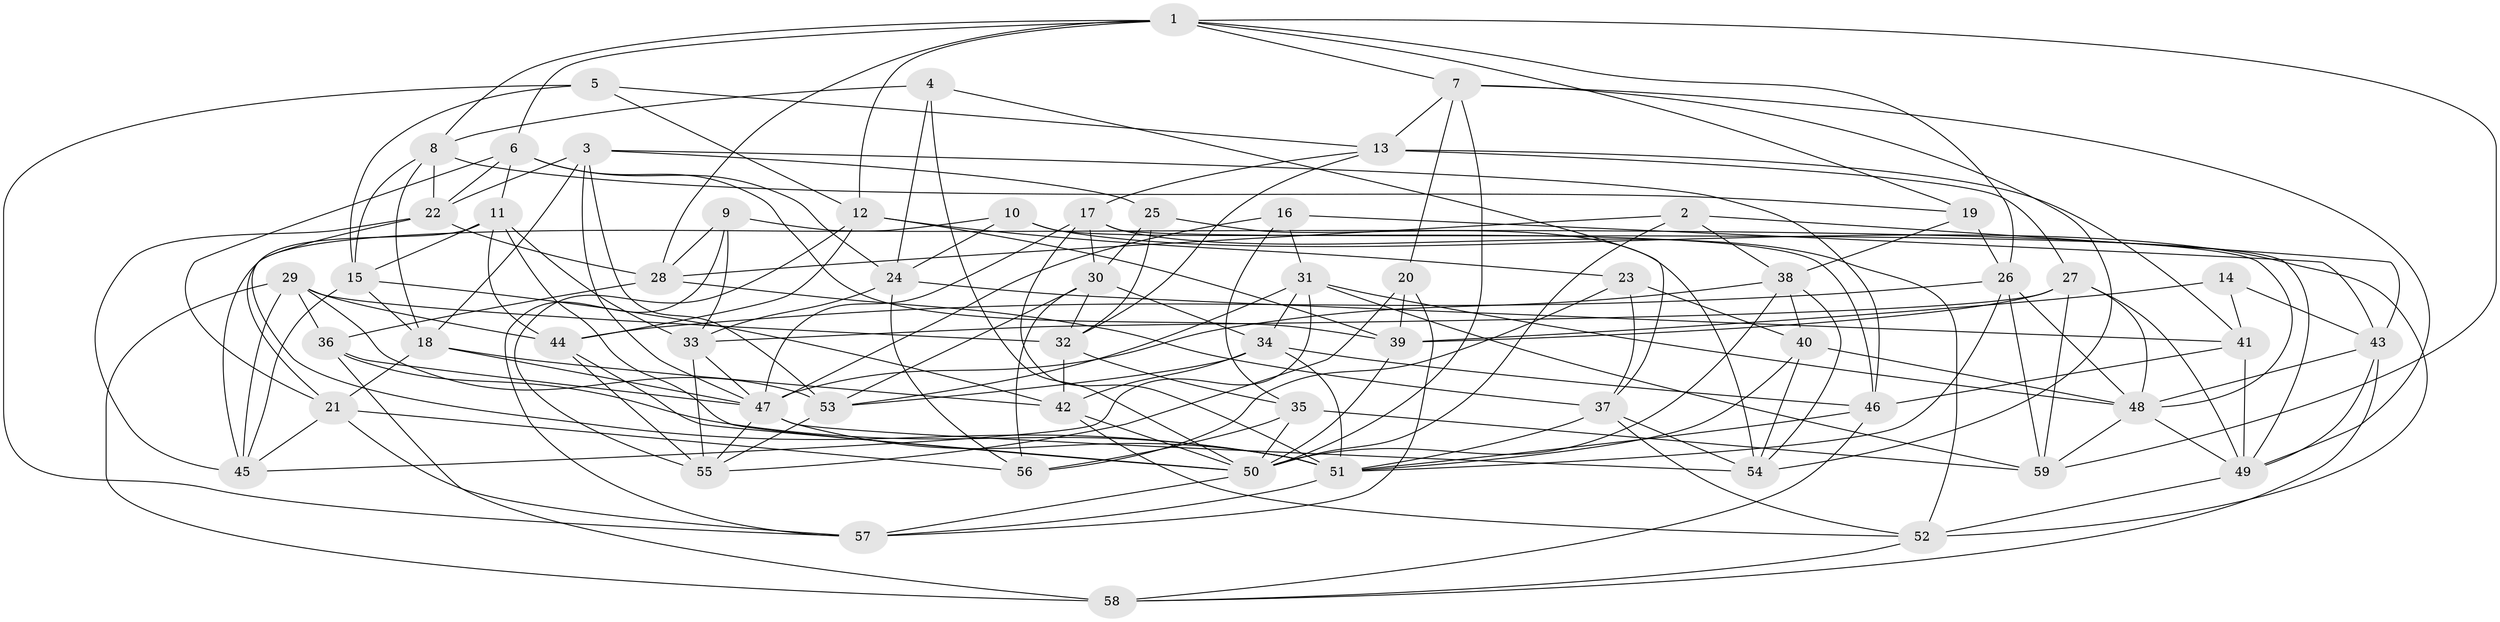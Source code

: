 // original degree distribution, {4: 1.0}
// Generated by graph-tools (version 1.1) at 2025/26/03/09/25 03:26:55]
// undirected, 59 vertices, 171 edges
graph export_dot {
graph [start="1"]
  node [color=gray90,style=filled];
  1;
  2;
  3;
  4;
  5;
  6;
  7;
  8;
  9;
  10;
  11;
  12;
  13;
  14;
  15;
  16;
  17;
  18;
  19;
  20;
  21;
  22;
  23;
  24;
  25;
  26;
  27;
  28;
  29;
  30;
  31;
  32;
  33;
  34;
  35;
  36;
  37;
  38;
  39;
  40;
  41;
  42;
  43;
  44;
  45;
  46;
  47;
  48;
  49;
  50;
  51;
  52;
  53;
  54;
  55;
  56;
  57;
  58;
  59;
  1 -- 6 [weight=1.0];
  1 -- 7 [weight=1.0];
  1 -- 8 [weight=1.0];
  1 -- 12 [weight=1.0];
  1 -- 19 [weight=1.0];
  1 -- 26 [weight=1.0];
  1 -- 28 [weight=1.0];
  1 -- 59 [weight=1.0];
  2 -- 28 [weight=1.0];
  2 -- 38 [weight=1.0];
  2 -- 43 [weight=1.0];
  2 -- 50 [weight=1.0];
  3 -- 18 [weight=1.0];
  3 -- 22 [weight=1.0];
  3 -- 25 [weight=1.0];
  3 -- 46 [weight=1.0];
  3 -- 47 [weight=1.0];
  3 -- 53 [weight=1.0];
  4 -- 8 [weight=1.0];
  4 -- 24 [weight=1.0];
  4 -- 37 [weight=1.0];
  4 -- 50 [weight=1.0];
  5 -- 12 [weight=1.0];
  5 -- 13 [weight=1.0];
  5 -- 15 [weight=1.0];
  5 -- 57 [weight=1.0];
  6 -- 11 [weight=1.0];
  6 -- 21 [weight=1.0];
  6 -- 22 [weight=1.0];
  6 -- 24 [weight=1.0];
  6 -- 39 [weight=1.0];
  7 -- 13 [weight=1.0];
  7 -- 20 [weight=1.0];
  7 -- 49 [weight=1.0];
  7 -- 50 [weight=1.0];
  7 -- 54 [weight=1.0];
  8 -- 15 [weight=1.0];
  8 -- 18 [weight=1.0];
  8 -- 19 [weight=1.0];
  8 -- 22 [weight=1.0];
  9 -- 28 [weight=1.0];
  9 -- 33 [weight=1.0];
  9 -- 48 [weight=1.0];
  9 -- 57 [weight=1.0];
  10 -- 24 [weight=1.0];
  10 -- 45 [weight=1.0];
  10 -- 46 [weight=1.0];
  10 -- 52 [weight=1.0];
  11 -- 15 [weight=1.0];
  11 -- 21 [weight=1.0];
  11 -- 33 [weight=1.0];
  11 -- 44 [weight=1.0];
  11 -- 50 [weight=1.0];
  12 -- 23 [weight=1.0];
  12 -- 39 [weight=1.0];
  12 -- 44 [weight=1.0];
  12 -- 55 [weight=1.0];
  13 -- 17 [weight=1.0];
  13 -- 27 [weight=1.0];
  13 -- 32 [weight=1.0];
  13 -- 41 [weight=1.0];
  14 -- 39 [weight=1.0];
  14 -- 41 [weight=2.0];
  14 -- 43 [weight=1.0];
  15 -- 18 [weight=1.0];
  15 -- 42 [weight=1.0];
  15 -- 45 [weight=1.0];
  16 -- 31 [weight=1.0];
  16 -- 35 [weight=1.0];
  16 -- 43 [weight=1.0];
  16 -- 47 [weight=1.0];
  17 -- 30 [weight=1.0];
  17 -- 47 [weight=1.0];
  17 -- 49 [weight=1.0];
  17 -- 51 [weight=1.0];
  17 -- 52 [weight=1.0];
  18 -- 21 [weight=1.0];
  18 -- 42 [weight=1.0];
  18 -- 47 [weight=1.0];
  19 -- 26 [weight=1.0];
  19 -- 38 [weight=1.0];
  20 -- 39 [weight=1.0];
  20 -- 55 [weight=1.0];
  20 -- 57 [weight=1.0];
  21 -- 45 [weight=1.0];
  21 -- 56 [weight=1.0];
  21 -- 57 [weight=1.0];
  22 -- 28 [weight=1.0];
  22 -- 45 [weight=1.0];
  22 -- 51 [weight=1.0];
  23 -- 37 [weight=1.0];
  23 -- 40 [weight=1.0];
  23 -- 56 [weight=1.0];
  24 -- 33 [weight=1.0];
  24 -- 41 [weight=1.0];
  24 -- 56 [weight=1.0];
  25 -- 30 [weight=1.0];
  25 -- 32 [weight=1.0];
  25 -- 54 [weight=1.0];
  26 -- 44 [weight=1.0];
  26 -- 48 [weight=1.0];
  26 -- 51 [weight=1.0];
  26 -- 59 [weight=1.0];
  27 -- 33 [weight=1.0];
  27 -- 39 [weight=1.0];
  27 -- 48 [weight=1.0];
  27 -- 49 [weight=1.0];
  27 -- 59 [weight=1.0];
  28 -- 36 [weight=1.0];
  28 -- 37 [weight=1.0];
  29 -- 32 [weight=1.0];
  29 -- 36 [weight=1.0];
  29 -- 44 [weight=1.0];
  29 -- 45 [weight=1.0];
  29 -- 53 [weight=1.0];
  29 -- 58 [weight=1.0];
  30 -- 32 [weight=1.0];
  30 -- 34 [weight=1.0];
  30 -- 53 [weight=1.0];
  30 -- 56 [weight=1.0];
  31 -- 34 [weight=1.0];
  31 -- 45 [weight=1.0];
  31 -- 48 [weight=1.0];
  31 -- 53 [weight=1.0];
  31 -- 59 [weight=1.0];
  32 -- 35 [weight=1.0];
  32 -- 42 [weight=1.0];
  33 -- 47 [weight=1.0];
  33 -- 55 [weight=1.0];
  34 -- 42 [weight=1.0];
  34 -- 46 [weight=1.0];
  34 -- 51 [weight=1.0];
  34 -- 53 [weight=1.0];
  35 -- 50 [weight=1.0];
  35 -- 56 [weight=2.0];
  35 -- 59 [weight=1.0];
  36 -- 47 [weight=1.0];
  36 -- 51 [weight=1.0];
  36 -- 58 [weight=2.0];
  37 -- 51 [weight=1.0];
  37 -- 52 [weight=1.0];
  37 -- 54 [weight=1.0];
  38 -- 40 [weight=1.0];
  38 -- 47 [weight=1.0];
  38 -- 50 [weight=1.0];
  38 -- 54 [weight=1.0];
  39 -- 50 [weight=1.0];
  40 -- 48 [weight=2.0];
  40 -- 51 [weight=1.0];
  40 -- 54 [weight=1.0];
  41 -- 46 [weight=1.0];
  41 -- 49 [weight=1.0];
  42 -- 50 [weight=1.0];
  42 -- 52 [weight=1.0];
  43 -- 48 [weight=1.0];
  43 -- 49 [weight=1.0];
  43 -- 58 [weight=1.0];
  44 -- 50 [weight=1.0];
  44 -- 55 [weight=1.0];
  46 -- 51 [weight=1.0];
  46 -- 58 [weight=1.0];
  47 -- 51 [weight=1.0];
  47 -- 54 [weight=1.0];
  47 -- 55 [weight=1.0];
  48 -- 49 [weight=2.0];
  48 -- 59 [weight=1.0];
  49 -- 52 [weight=1.0];
  50 -- 57 [weight=1.0];
  51 -- 57 [weight=1.0];
  52 -- 58 [weight=1.0];
  53 -- 55 [weight=1.0];
}
